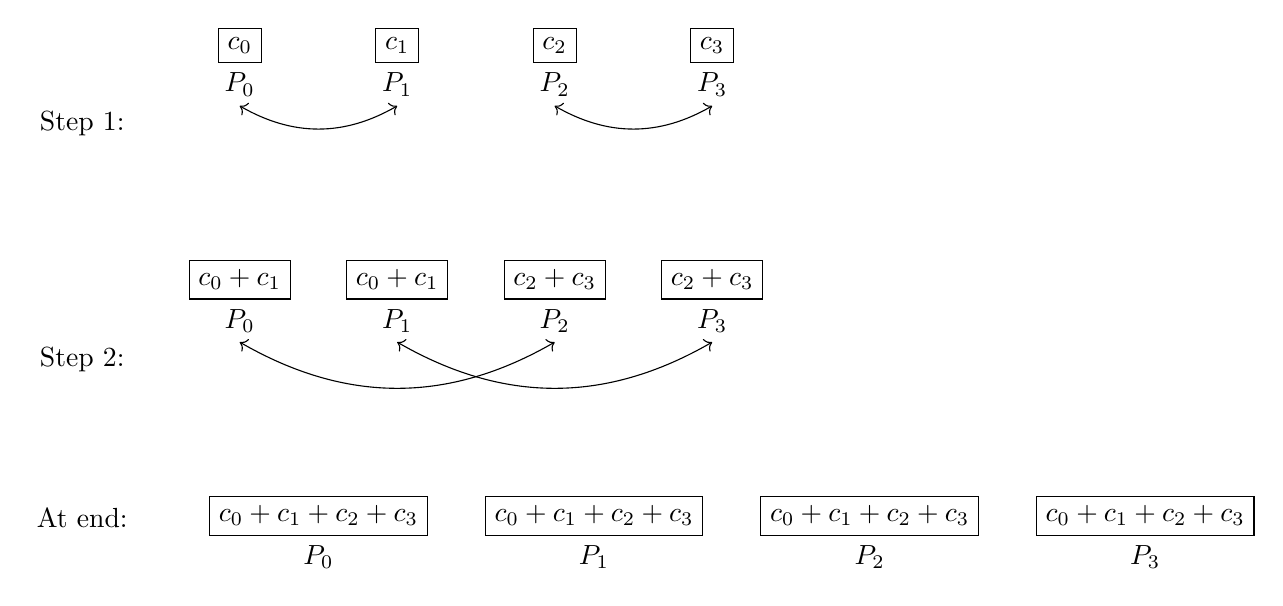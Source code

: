 % -*- root: ../../supcom.tex -*-

\begin{tikzpicture}
  \node (p01) at (0 ,0) {$P_0$}; \node [draw, anchor=south] at (p01.north) {$c_0$};
  \node (p11) at (2 ,0) {$P_1$}; \node [draw, anchor=south] at (p11.north) {$c_1$};
  \node (p21) at (4 ,0) {$P_2$}; \node [draw, anchor=south] at (p21.north) {$c_2$};
  \node (p31) at (6 ,0) {$P_3$}; \node [draw, anchor=south] at (p31.north) {$c_3$};

  \node at (-2,-.5) {Step 1:};

  \draw [bend right, <->] (p01.south) to (p11.south);
  \draw [bend right, <->] (p21.south) to (p31.south);



  \node (p02) at (0 ,-3) {$P_0$}; \node [draw, anchor=south] at (p02.north) {$c_0+c_1$};
  \node (p12) at (2 ,-3) {$P_1$}; \node [draw, anchor=south] at (p12.north) {$c_0+c_1$};
  \node (p22) at (4 ,-3) {$P_2$}; \node [draw, anchor=south] at (p22.north) {$c_2+c_3$};
  \node (p32) at (6 ,-3) {$P_3$}; \node [draw, anchor=south] at (p32.north) {$c_2+c_3$};


  \node at (-2,-3.5) {Step 2:};

  \draw [bend right, <->] (p02.south) to (p22.south);
  \draw [bend right, <->] (p12.south) to (p32.south);



  \node at (-2,-5.5) {At end:};

  \node (p02) at (1.0  ,-6) {$P_0$}; \node [draw, anchor=south] at (p02.north) {$c_0+c_1+c_2+c_3$};
  \node (p12) at (4.5  ,-6) {$P_1$}; \node [draw, anchor=south] at (p12.north) {$c_0+c_1+c_2+c_3$};
  \node (p22) at (8.0  ,-6) {$P_2$}; \node [draw, anchor=south] at (p22.north) {$c_0+c_1+c_2+c_3$};
  \node (p32) at (11.5 ,-6) {$P_3$}; \node [draw, anchor=south] at (p32.north) {$c_0+c_1+c_2+c_3$};
\end{tikzpicture}
